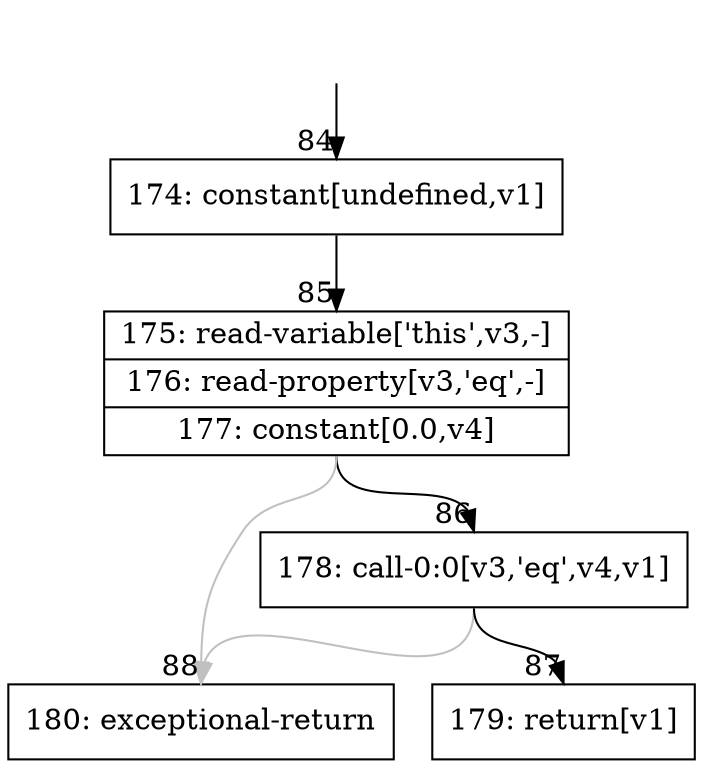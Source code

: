 digraph {
rankdir="TD"
BB_entry13[shape=none,label=""];
BB_entry13 -> BB84 [tailport=s, headport=n, headlabel="    84"]
BB84 [shape=record label="{174: constant[undefined,v1]}" ] 
BB84 -> BB85 [tailport=s, headport=n, headlabel="      85"]
BB85 [shape=record label="{175: read-variable['this',v3,-]|176: read-property[v3,'eq',-]|177: constant[0.0,v4]}" ] 
BB85 -> BB86 [tailport=s, headport=n, headlabel="      86"]
BB85 -> BB88 [tailport=s, headport=n, color=gray, headlabel="      88"]
BB86 [shape=record label="{178: call-0:0[v3,'eq',v4,v1]}" ] 
BB86 -> BB87 [tailport=s, headport=n, headlabel="      87"]
BB86 -> BB88 [tailport=s, headport=n, color=gray]
BB87 [shape=record label="{179: return[v1]}" ] 
BB88 [shape=record label="{180: exceptional-return}" ] 
}
